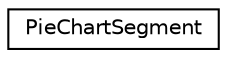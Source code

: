 digraph "Graphical Class Hierarchy"
{
 // LATEX_PDF_SIZE
  edge [fontname="Helvetica",fontsize="10",labelfontname="Helvetica",labelfontsize="10"];
  node [fontname="Helvetica",fontsize="10",shape=record];
  rankdir="LR";
  Node0 [label="PieChartSegment",height=0.2,width=0.4,color="black", fillcolor="white", style="filled",URL="$structPieChartSegment.html",tooltip="Structure to represent a segment in a pie chart."];
}
